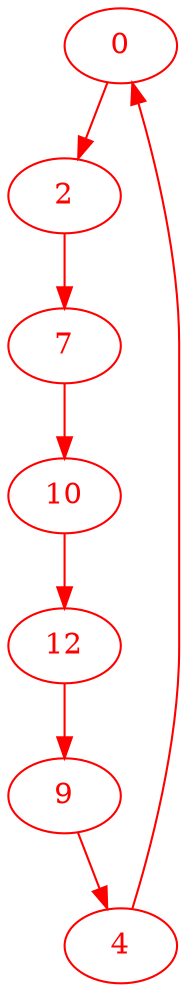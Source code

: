 digraph g{
node [color = red, fontcolor=red]; 0 2 4 7 9 10 12 ;
0 -> 2 [color=red] ;
2 -> 7 [color=red] ;
4 -> 0 [color=red] ;
7 -> 10 [color=red] ;
9 -> 4 [color=red] ;
10 -> 12 [color=red] ;
12 -> 9 [color=red] ;
}